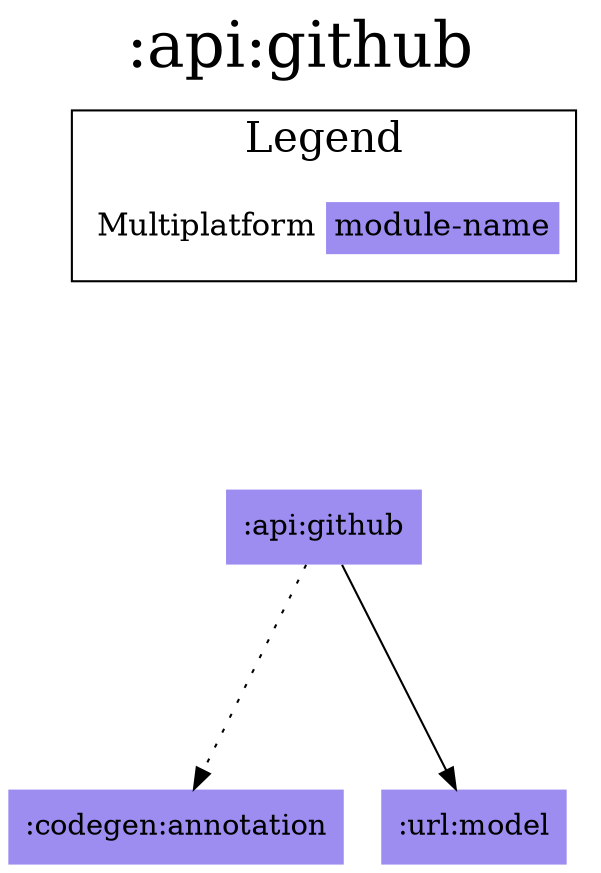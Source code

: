 digraph {
edge ["dir"="forward"]
graph ["dpi"="100","label"=":api:github","labelloc"="t","fontsize"="30","ranksep"="1.5","rankdir"="TB"]
node ["style"="filled"]
":api:github" ["fillcolor"="#9D8DF1","shape"="none"]
":codegen:annotation" ["fillcolor"="#9D8DF1","shape"="none"]
":url:model" ["fillcolor"="#9D8DF1","shape"="none"]
{
edge ["dir"="none"]
graph ["rank"="same"]
}
":api:github" -> ":codegen:annotation" ["style"="dotted"]
":api:github" -> ":url:model"
subgraph "cluster_legend" {
edge ["dir"="none"]
graph ["label"="Legend","fontsize"="20"]
"Legend" ["style"="filled","fillcolor"="#FFFFFF","shape"="none","margin"="0","fontsize"="15","label"=<
<TABLE BORDER="0" CELLBORDER="0" CELLSPACING="0" CELLPADDING="4">
<TR><TD>Multiplatform</TD><TD BGCOLOR="#9D8DF1">module-name</TD></TR>
</TABLE>
>]
} -> ":api:github" ["style"="invis"]
}
